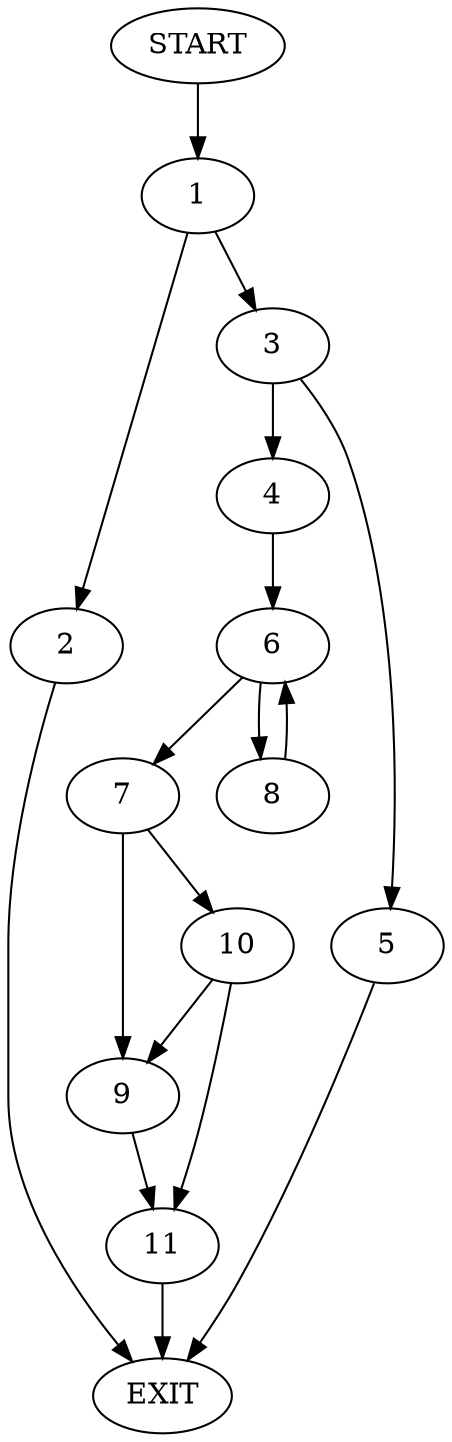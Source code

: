 digraph {
0 [label="START"]
12 [label="EXIT"]
0 -> 1
1 -> 2
1 -> 3
2 -> 12
3 -> 4
3 -> 5
4 -> 6
5 -> 12
6 -> 7
6 -> 8
7 -> 9
7 -> 10
8 -> 6
9 -> 11
10 -> 11
10 -> 9
11 -> 12
}
